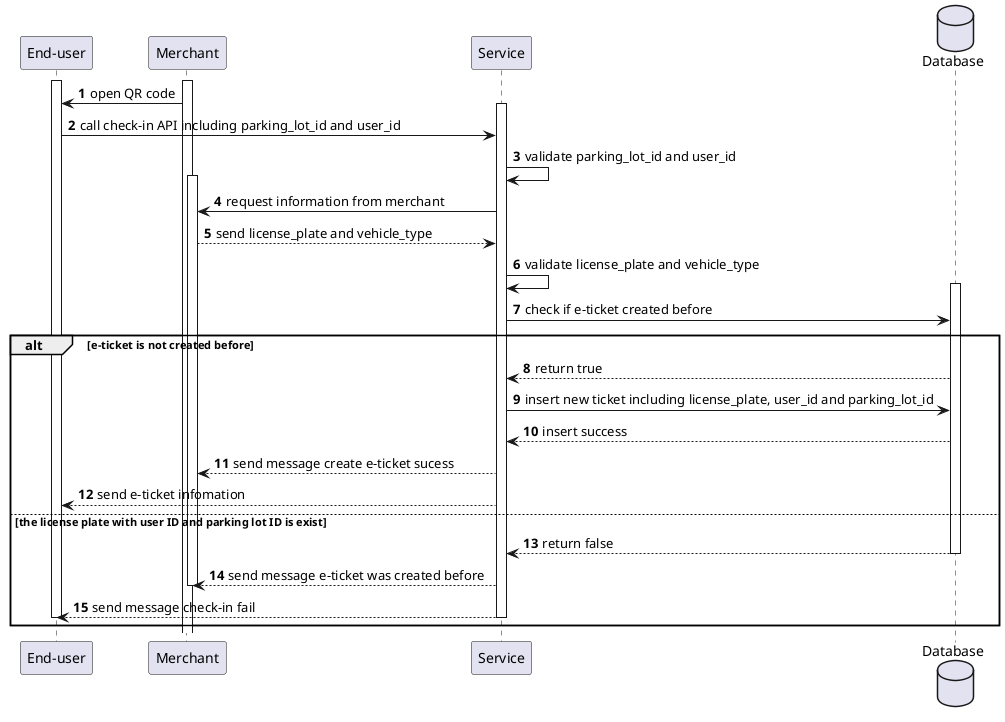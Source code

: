 @startuml

'!include https://raw.githubusercontent.com/bschwarz/puml-themes/master/themes/materia-outline/puml-theme-materia-outline.puml

participant "End-user" as enduser
participant "Merchant" as merchant
participant "Service" as service
database "Database" as DB

autonumber
activate enduser
activate merchant
merchant -> enduser: open QR code

activate service
enduser -> service: call check-in API including parking_lot_id and user_id

service -> service: validate parking_lot_id and user_id

activate merchant
service -> merchant: request information from merchant
merchant --> service: send license_plate and vehicle_type
service -> service: validate license_plate and vehicle_type

activate DB
service -> DB: check if e-ticket created before

alt e-ticket is not created before
    DB --> service: return true
    service -> DB: insert new ticket including license_plate, user_id and parking_lot_id
    DB --> service: insert success
    service --> merchant: send message create e-ticket sucess
    service --> enduser: send e-ticket infomation

else the license plate with user ID and parking lot ID is exist
    DB --> service: return false
    deactivate DB
    service --> merchant:send message e-ticket was created before
    deactivate merchant
    service --> enduser: send message check-in fail
    deactivate enduser
    deactivate service
end



@enduml
